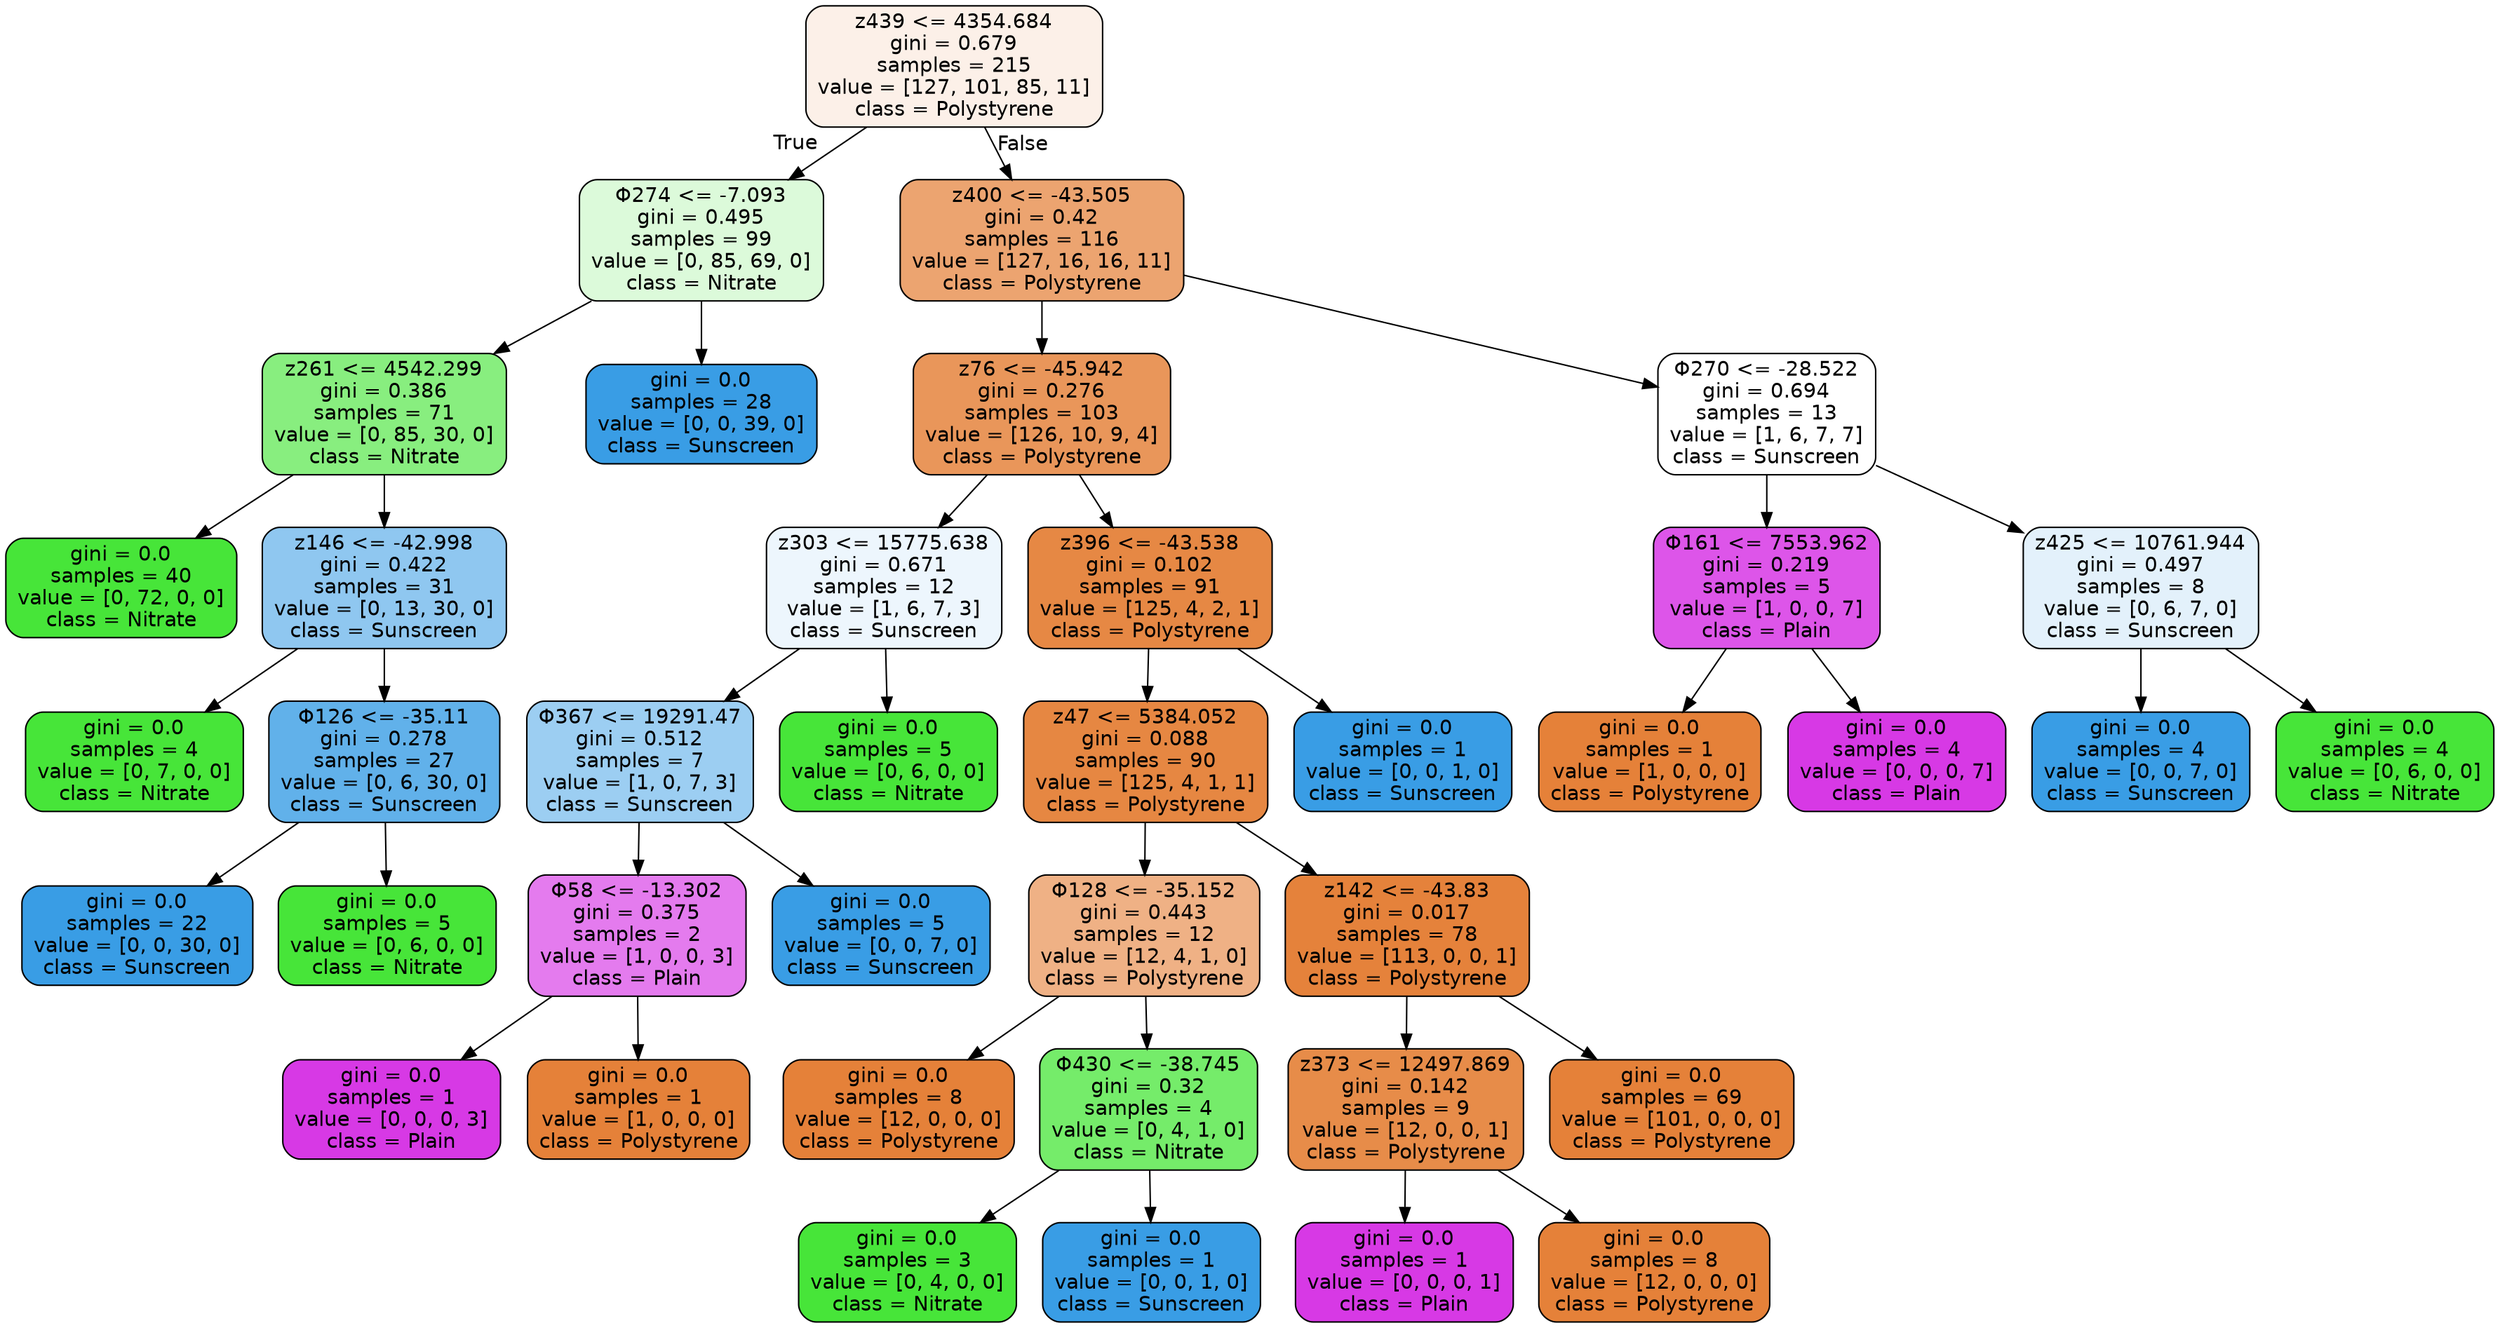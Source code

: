 digraph Tree {
node [shape=box, style="filled, rounded", color="black", fontname="helvetica"] ;
edge [fontname="helvetica"] ;
0 [label="z439 <= 4354.684\ngini = 0.679\nsamples = 215\nvalue = [127, 101, 85, 11]\nclass = Polystyrene", fillcolor="#fcf0e8"] ;
1 [label="Φ274 <= -7.093\ngini = 0.495\nsamples = 99\nvalue = [0, 85, 69, 0]\nclass = Nitrate", fillcolor="#dcfada"] ;
0 -> 1 [labeldistance=2.5, labelangle=45, headlabel="True"] ;
2 [label="z261 <= 4542.299\ngini = 0.386\nsamples = 71\nvalue = [0, 85, 30, 0]\nclass = Nitrate", fillcolor="#88ee7f"] ;
1 -> 2 ;
3 [label="gini = 0.0\nsamples = 40\nvalue = [0, 72, 0, 0]\nclass = Nitrate", fillcolor="#47e539"] ;
2 -> 3 ;
4 [label="z146 <= -42.998\ngini = 0.422\nsamples = 31\nvalue = [0, 13, 30, 0]\nclass = Sunscreen", fillcolor="#8fc7f0"] ;
2 -> 4 ;
5 [label="gini = 0.0\nsamples = 4\nvalue = [0, 7, 0, 0]\nclass = Nitrate", fillcolor="#47e539"] ;
4 -> 5 ;
6 [label="Φ126 <= -35.11\ngini = 0.278\nsamples = 27\nvalue = [0, 6, 30, 0]\nclass = Sunscreen", fillcolor="#61b1ea"] ;
4 -> 6 ;
7 [label="gini = 0.0\nsamples = 22\nvalue = [0, 0, 30, 0]\nclass = Sunscreen", fillcolor="#399de5"] ;
6 -> 7 ;
8 [label="gini = 0.0\nsamples = 5\nvalue = [0, 6, 0, 0]\nclass = Nitrate", fillcolor="#47e539"] ;
6 -> 8 ;
9 [label="gini = 0.0\nsamples = 28\nvalue = [0, 0, 39, 0]\nclass = Sunscreen", fillcolor="#399de5"] ;
1 -> 9 ;
10 [label="z400 <= -43.505\ngini = 0.42\nsamples = 116\nvalue = [127, 16, 16, 11]\nclass = Polystyrene", fillcolor="#eca470"] ;
0 -> 10 [labeldistance=2.5, labelangle=-45, headlabel="False"] ;
11 [label="z76 <= -45.942\ngini = 0.276\nsamples = 103\nvalue = [126, 10, 9, 4]\nclass = Polystyrene", fillcolor="#e9965a"] ;
10 -> 11 ;
12 [label="z303 <= 15775.638\ngini = 0.671\nsamples = 12\nvalue = [1, 6, 7, 3]\nclass = Sunscreen", fillcolor="#edf6fd"] ;
11 -> 12 ;
13 [label="Φ367 <= 19291.47\ngini = 0.512\nsamples = 7\nvalue = [1, 0, 7, 3]\nclass = Sunscreen", fillcolor="#9ccef2"] ;
12 -> 13 ;
14 [label="Φ58 <= -13.302\ngini = 0.375\nsamples = 2\nvalue = [1, 0, 0, 3]\nclass = Plain", fillcolor="#e47bee"] ;
13 -> 14 ;
15 [label="gini = 0.0\nsamples = 1\nvalue = [0, 0, 0, 3]\nclass = Plain", fillcolor="#d739e5"] ;
14 -> 15 ;
16 [label="gini = 0.0\nsamples = 1\nvalue = [1, 0, 0, 0]\nclass = Polystyrene", fillcolor="#e58139"] ;
14 -> 16 ;
17 [label="gini = 0.0\nsamples = 5\nvalue = [0, 0, 7, 0]\nclass = Sunscreen", fillcolor="#399de5"] ;
13 -> 17 ;
18 [label="gini = 0.0\nsamples = 5\nvalue = [0, 6, 0, 0]\nclass = Nitrate", fillcolor="#47e539"] ;
12 -> 18 ;
19 [label="z396 <= -43.538\ngini = 0.102\nsamples = 91\nvalue = [125, 4, 2, 1]\nclass = Polystyrene", fillcolor="#e68844"] ;
11 -> 19 ;
20 [label="z47 <= 5384.052\ngini = 0.088\nsamples = 90\nvalue = [125, 4, 1, 1]\nclass = Polystyrene", fillcolor="#e68742"] ;
19 -> 20 ;
21 [label="Φ128 <= -35.152\ngini = 0.443\nsamples = 12\nvalue = [12, 4, 1, 0]\nclass = Polystyrene", fillcolor="#efb185"] ;
20 -> 21 ;
22 [label="gini = 0.0\nsamples = 8\nvalue = [12, 0, 0, 0]\nclass = Polystyrene", fillcolor="#e58139"] ;
21 -> 22 ;
23 [label="Φ430 <= -38.745\ngini = 0.32\nsamples = 4\nvalue = [0, 4, 1, 0]\nclass = Nitrate", fillcolor="#75ec6a"] ;
21 -> 23 ;
24 [label="gini = 0.0\nsamples = 3\nvalue = [0, 4, 0, 0]\nclass = Nitrate", fillcolor="#47e539"] ;
23 -> 24 ;
25 [label="gini = 0.0\nsamples = 1\nvalue = [0, 0, 1, 0]\nclass = Sunscreen", fillcolor="#399de5"] ;
23 -> 25 ;
26 [label="z142 <= -43.83\ngini = 0.017\nsamples = 78\nvalue = [113, 0, 0, 1]\nclass = Polystyrene", fillcolor="#e5823b"] ;
20 -> 26 ;
27 [label="z373 <= 12497.869\ngini = 0.142\nsamples = 9\nvalue = [12, 0, 0, 1]\nclass = Polystyrene", fillcolor="#e78c49"] ;
26 -> 27 ;
28 [label="gini = 0.0\nsamples = 1\nvalue = [0, 0, 0, 1]\nclass = Plain", fillcolor="#d739e5"] ;
27 -> 28 ;
29 [label="gini = 0.0\nsamples = 8\nvalue = [12, 0, 0, 0]\nclass = Polystyrene", fillcolor="#e58139"] ;
27 -> 29 ;
30 [label="gini = 0.0\nsamples = 69\nvalue = [101, 0, 0, 0]\nclass = Polystyrene", fillcolor="#e58139"] ;
26 -> 30 ;
31 [label="gini = 0.0\nsamples = 1\nvalue = [0, 0, 1, 0]\nclass = Sunscreen", fillcolor="#399de5"] ;
19 -> 31 ;
32 [label="Φ270 <= -28.522\ngini = 0.694\nsamples = 13\nvalue = [1, 6, 7, 7]\nclass = Sunscreen", fillcolor="#ffffff"] ;
10 -> 32 ;
33 [label="Φ161 <= 7553.962\ngini = 0.219\nsamples = 5\nvalue = [1, 0, 0, 7]\nclass = Plain", fillcolor="#dd55e9"] ;
32 -> 33 ;
34 [label="gini = 0.0\nsamples = 1\nvalue = [1, 0, 0, 0]\nclass = Polystyrene", fillcolor="#e58139"] ;
33 -> 34 ;
35 [label="gini = 0.0\nsamples = 4\nvalue = [0, 0, 0, 7]\nclass = Plain", fillcolor="#d739e5"] ;
33 -> 35 ;
36 [label="z425 <= 10761.944\ngini = 0.497\nsamples = 8\nvalue = [0, 6, 7, 0]\nclass = Sunscreen", fillcolor="#e3f1fb"] ;
32 -> 36 ;
37 [label="gini = 0.0\nsamples = 4\nvalue = [0, 0, 7, 0]\nclass = Sunscreen", fillcolor="#399de5"] ;
36 -> 37 ;
38 [label="gini = 0.0\nsamples = 4\nvalue = [0, 6, 0, 0]\nclass = Nitrate", fillcolor="#47e539"] ;
36 -> 38 ;
}